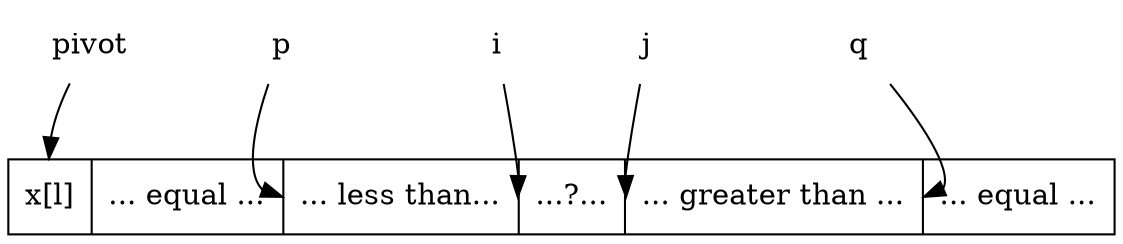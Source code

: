 digraph G{
	margin="0"
	node[shape=record]
        lst[label="<p> x[l] | ... equal ... | <l> ... less than... | ...?...| <r> ... greater than ... | ... equal ..."];
        pivot[shape=plaintext];
        i[shape=plaintext];
        j[shape=plaintext];
        p[shape=plaintext];
        q[shape=plaintext];
        pivot->lst:p;
        p->lst:l:w;
        i->lst:l:e;
        j->lst:r:w;
        q->lst:r:e;
	{rank=same pivot->p->i->j->q[style=invis]}
}
